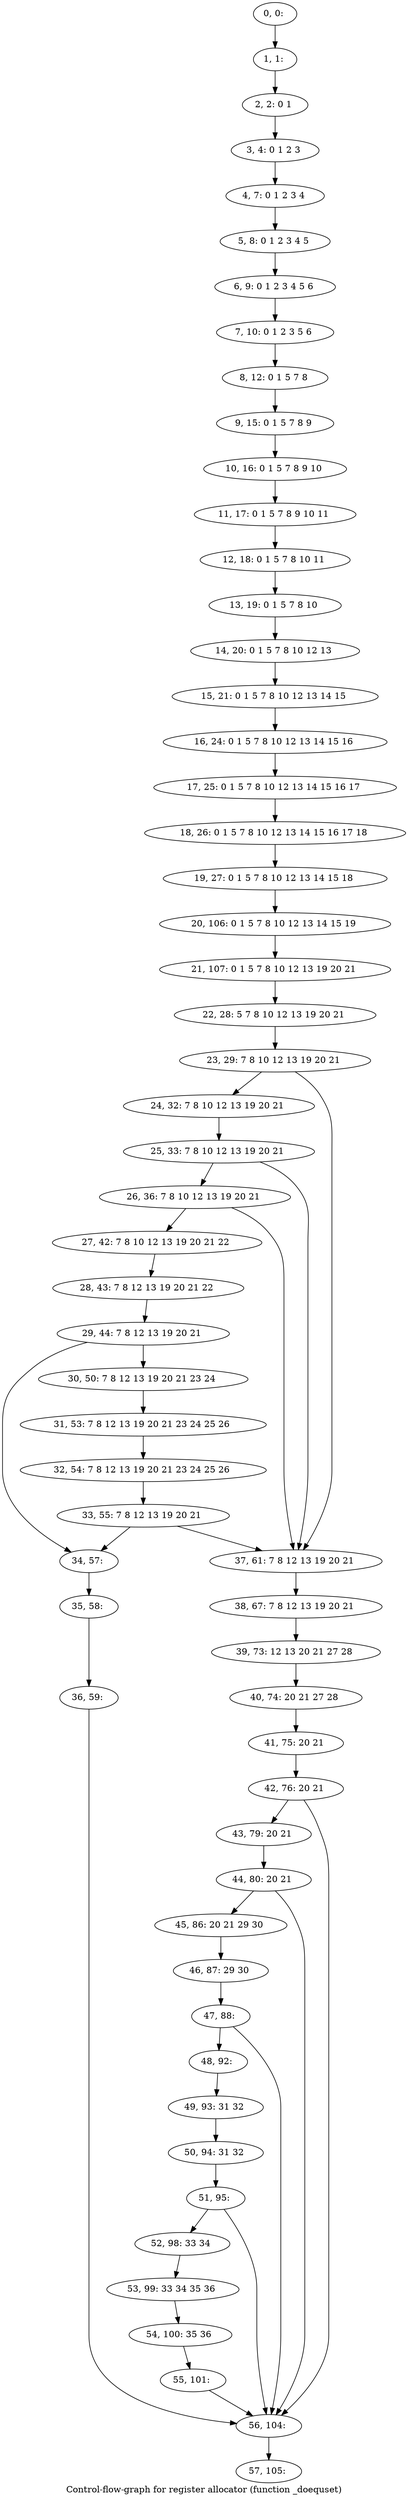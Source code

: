 digraph G {
graph [label="Control-flow-graph for register allocator (function _doequset)"]
0[label="0, 0: "];
1[label="1, 1: "];
2[label="2, 2: 0 1 "];
3[label="3, 4: 0 1 2 3 "];
4[label="4, 7: 0 1 2 3 4 "];
5[label="5, 8: 0 1 2 3 4 5 "];
6[label="6, 9: 0 1 2 3 4 5 6 "];
7[label="7, 10: 0 1 2 3 5 6 "];
8[label="8, 12: 0 1 5 7 8 "];
9[label="9, 15: 0 1 5 7 8 9 "];
10[label="10, 16: 0 1 5 7 8 9 10 "];
11[label="11, 17: 0 1 5 7 8 9 10 11 "];
12[label="12, 18: 0 1 5 7 8 10 11 "];
13[label="13, 19: 0 1 5 7 8 10 "];
14[label="14, 20: 0 1 5 7 8 10 12 13 "];
15[label="15, 21: 0 1 5 7 8 10 12 13 14 15 "];
16[label="16, 24: 0 1 5 7 8 10 12 13 14 15 16 "];
17[label="17, 25: 0 1 5 7 8 10 12 13 14 15 16 17 "];
18[label="18, 26: 0 1 5 7 8 10 12 13 14 15 16 17 18 "];
19[label="19, 27: 0 1 5 7 8 10 12 13 14 15 18 "];
20[label="20, 106: 0 1 5 7 8 10 12 13 14 15 19 "];
21[label="21, 107: 0 1 5 7 8 10 12 13 19 20 21 "];
22[label="22, 28: 5 7 8 10 12 13 19 20 21 "];
23[label="23, 29: 7 8 10 12 13 19 20 21 "];
24[label="24, 32: 7 8 10 12 13 19 20 21 "];
25[label="25, 33: 7 8 10 12 13 19 20 21 "];
26[label="26, 36: 7 8 10 12 13 19 20 21 "];
27[label="27, 42: 7 8 10 12 13 19 20 21 22 "];
28[label="28, 43: 7 8 12 13 19 20 21 22 "];
29[label="29, 44: 7 8 12 13 19 20 21 "];
30[label="30, 50: 7 8 12 13 19 20 21 23 24 "];
31[label="31, 53: 7 8 12 13 19 20 21 23 24 25 26 "];
32[label="32, 54: 7 8 12 13 19 20 21 23 24 25 26 "];
33[label="33, 55: 7 8 12 13 19 20 21 "];
34[label="34, 57: "];
35[label="35, 58: "];
36[label="36, 59: "];
37[label="37, 61: 7 8 12 13 19 20 21 "];
38[label="38, 67: 7 8 12 13 19 20 21 "];
39[label="39, 73: 12 13 20 21 27 28 "];
40[label="40, 74: 20 21 27 28 "];
41[label="41, 75: 20 21 "];
42[label="42, 76: 20 21 "];
43[label="43, 79: 20 21 "];
44[label="44, 80: 20 21 "];
45[label="45, 86: 20 21 29 30 "];
46[label="46, 87: 29 30 "];
47[label="47, 88: "];
48[label="48, 92: "];
49[label="49, 93: 31 32 "];
50[label="50, 94: 31 32 "];
51[label="51, 95: "];
52[label="52, 98: 33 34 "];
53[label="53, 99: 33 34 35 36 "];
54[label="54, 100: 35 36 "];
55[label="55, 101: "];
56[label="56, 104: "];
57[label="57, 105: "];
0->1 ;
1->2 ;
2->3 ;
3->4 ;
4->5 ;
5->6 ;
6->7 ;
7->8 ;
8->9 ;
9->10 ;
10->11 ;
11->12 ;
12->13 ;
13->14 ;
14->15 ;
15->16 ;
16->17 ;
17->18 ;
18->19 ;
19->20 ;
20->21 ;
21->22 ;
22->23 ;
23->24 ;
23->37 ;
24->25 ;
25->26 ;
25->37 ;
26->27 ;
26->37 ;
27->28 ;
28->29 ;
29->30 ;
29->34 ;
30->31 ;
31->32 ;
32->33 ;
33->34 ;
33->37 ;
34->35 ;
35->36 ;
36->56 ;
37->38 ;
38->39 ;
39->40 ;
40->41 ;
41->42 ;
42->43 ;
42->56 ;
43->44 ;
44->45 ;
44->56 ;
45->46 ;
46->47 ;
47->48 ;
47->56 ;
48->49 ;
49->50 ;
50->51 ;
51->52 ;
51->56 ;
52->53 ;
53->54 ;
54->55 ;
55->56 ;
56->57 ;
}
